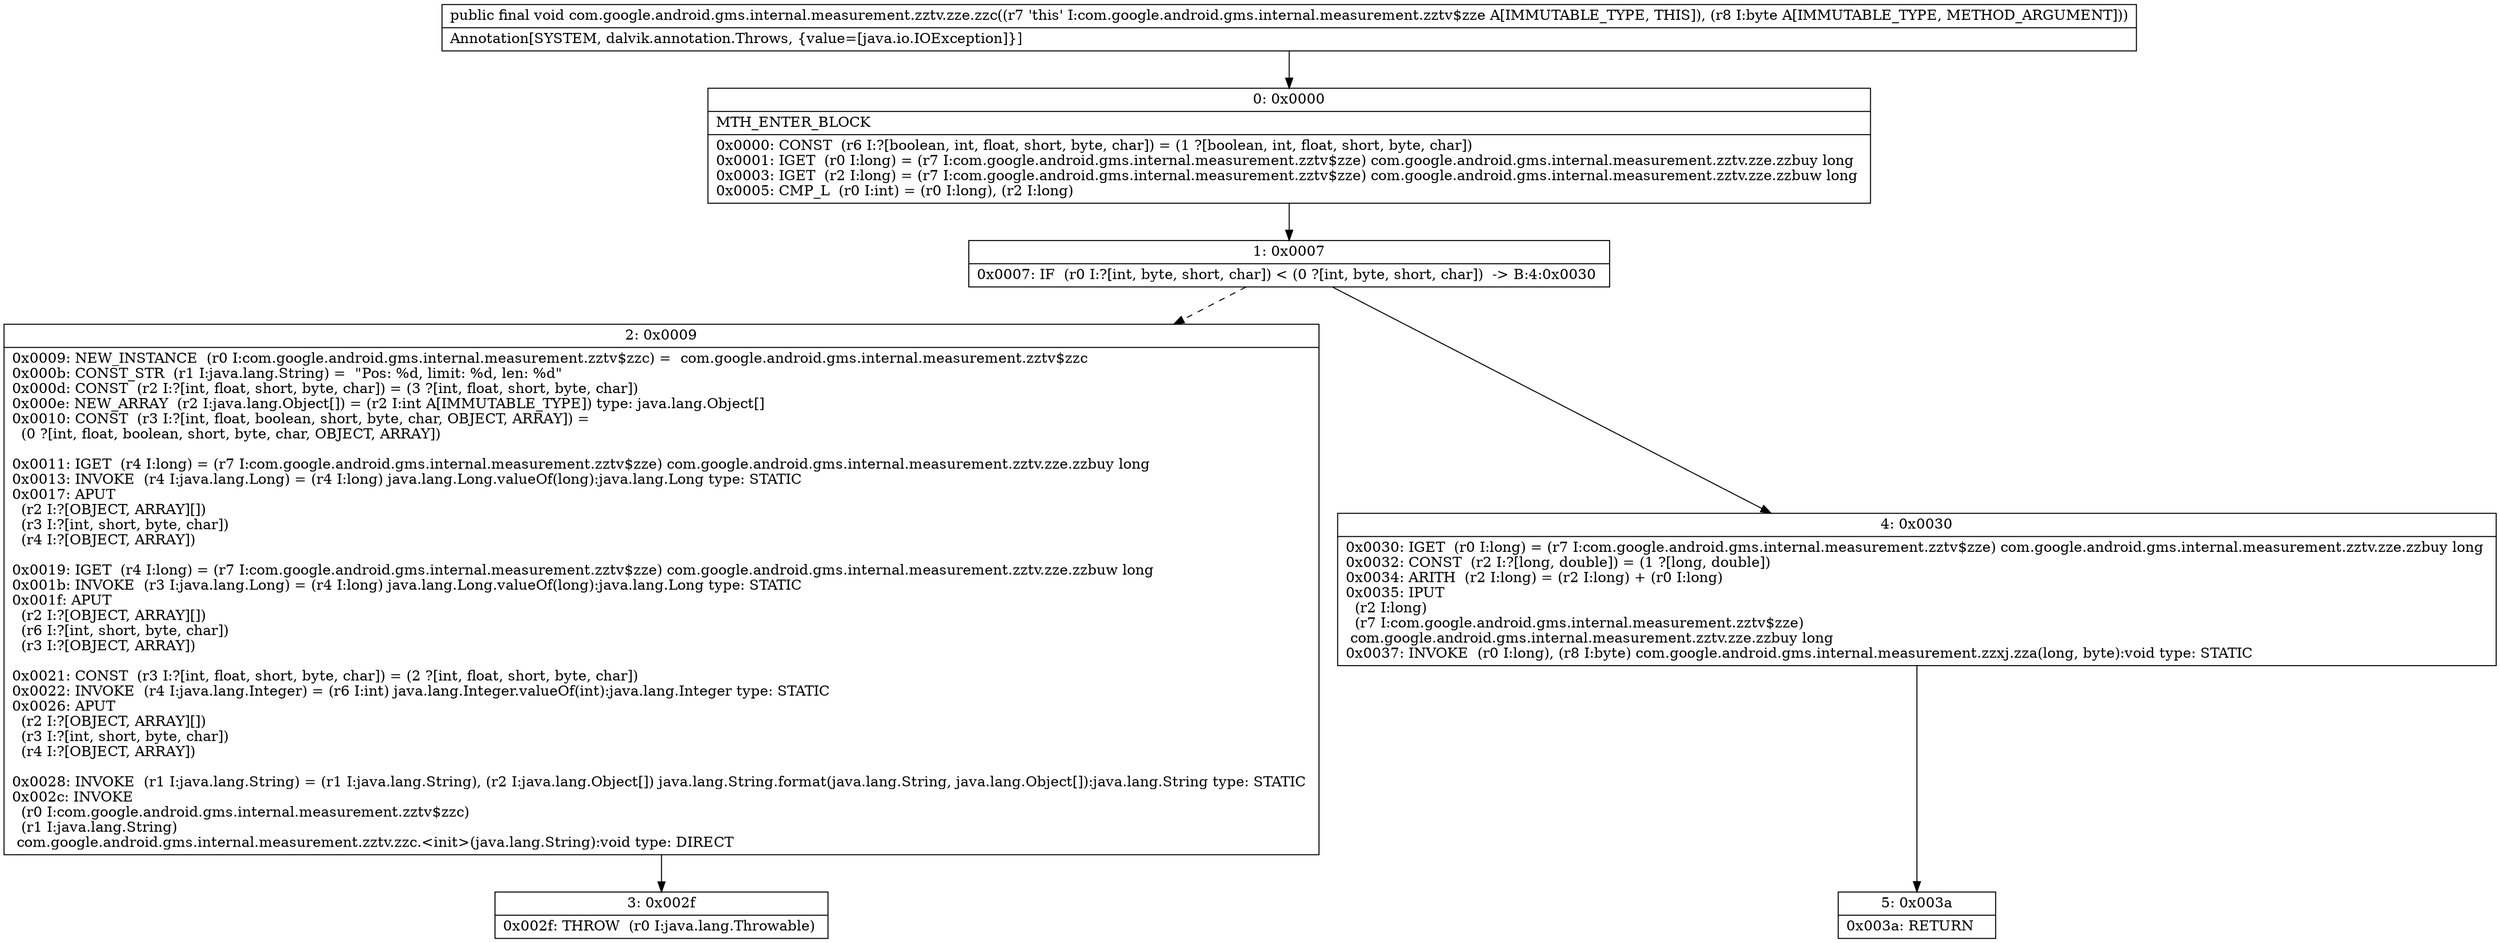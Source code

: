 digraph "CFG forcom.google.android.gms.internal.measurement.zztv.zze.zzc(B)V" {
Node_0 [shape=record,label="{0\:\ 0x0000|MTH_ENTER_BLOCK\l|0x0000: CONST  (r6 I:?[boolean, int, float, short, byte, char]) = (1 ?[boolean, int, float, short, byte, char]) \l0x0001: IGET  (r0 I:long) = (r7 I:com.google.android.gms.internal.measurement.zztv$zze) com.google.android.gms.internal.measurement.zztv.zze.zzbuy long \l0x0003: IGET  (r2 I:long) = (r7 I:com.google.android.gms.internal.measurement.zztv$zze) com.google.android.gms.internal.measurement.zztv.zze.zzbuw long \l0x0005: CMP_L  (r0 I:int) = (r0 I:long), (r2 I:long) \l}"];
Node_1 [shape=record,label="{1\:\ 0x0007|0x0007: IF  (r0 I:?[int, byte, short, char]) \< (0 ?[int, byte, short, char])  \-\> B:4:0x0030 \l}"];
Node_2 [shape=record,label="{2\:\ 0x0009|0x0009: NEW_INSTANCE  (r0 I:com.google.android.gms.internal.measurement.zztv$zzc) =  com.google.android.gms.internal.measurement.zztv$zzc \l0x000b: CONST_STR  (r1 I:java.lang.String) =  \"Pos: %d, limit: %d, len: %d\" \l0x000d: CONST  (r2 I:?[int, float, short, byte, char]) = (3 ?[int, float, short, byte, char]) \l0x000e: NEW_ARRAY  (r2 I:java.lang.Object[]) = (r2 I:int A[IMMUTABLE_TYPE]) type: java.lang.Object[] \l0x0010: CONST  (r3 I:?[int, float, boolean, short, byte, char, OBJECT, ARRAY]) = \l  (0 ?[int, float, boolean, short, byte, char, OBJECT, ARRAY])\l \l0x0011: IGET  (r4 I:long) = (r7 I:com.google.android.gms.internal.measurement.zztv$zze) com.google.android.gms.internal.measurement.zztv.zze.zzbuy long \l0x0013: INVOKE  (r4 I:java.lang.Long) = (r4 I:long) java.lang.Long.valueOf(long):java.lang.Long type: STATIC \l0x0017: APUT  \l  (r2 I:?[OBJECT, ARRAY][])\l  (r3 I:?[int, short, byte, char])\l  (r4 I:?[OBJECT, ARRAY])\l \l0x0019: IGET  (r4 I:long) = (r7 I:com.google.android.gms.internal.measurement.zztv$zze) com.google.android.gms.internal.measurement.zztv.zze.zzbuw long \l0x001b: INVOKE  (r3 I:java.lang.Long) = (r4 I:long) java.lang.Long.valueOf(long):java.lang.Long type: STATIC \l0x001f: APUT  \l  (r2 I:?[OBJECT, ARRAY][])\l  (r6 I:?[int, short, byte, char])\l  (r3 I:?[OBJECT, ARRAY])\l \l0x0021: CONST  (r3 I:?[int, float, short, byte, char]) = (2 ?[int, float, short, byte, char]) \l0x0022: INVOKE  (r4 I:java.lang.Integer) = (r6 I:int) java.lang.Integer.valueOf(int):java.lang.Integer type: STATIC \l0x0026: APUT  \l  (r2 I:?[OBJECT, ARRAY][])\l  (r3 I:?[int, short, byte, char])\l  (r4 I:?[OBJECT, ARRAY])\l \l0x0028: INVOKE  (r1 I:java.lang.String) = (r1 I:java.lang.String), (r2 I:java.lang.Object[]) java.lang.String.format(java.lang.String, java.lang.Object[]):java.lang.String type: STATIC \l0x002c: INVOKE  \l  (r0 I:com.google.android.gms.internal.measurement.zztv$zzc)\l  (r1 I:java.lang.String)\l com.google.android.gms.internal.measurement.zztv.zzc.\<init\>(java.lang.String):void type: DIRECT \l}"];
Node_3 [shape=record,label="{3\:\ 0x002f|0x002f: THROW  (r0 I:java.lang.Throwable) \l}"];
Node_4 [shape=record,label="{4\:\ 0x0030|0x0030: IGET  (r0 I:long) = (r7 I:com.google.android.gms.internal.measurement.zztv$zze) com.google.android.gms.internal.measurement.zztv.zze.zzbuy long \l0x0032: CONST  (r2 I:?[long, double]) = (1 ?[long, double]) \l0x0034: ARITH  (r2 I:long) = (r2 I:long) + (r0 I:long) \l0x0035: IPUT  \l  (r2 I:long)\l  (r7 I:com.google.android.gms.internal.measurement.zztv$zze)\l com.google.android.gms.internal.measurement.zztv.zze.zzbuy long \l0x0037: INVOKE  (r0 I:long), (r8 I:byte) com.google.android.gms.internal.measurement.zzxj.zza(long, byte):void type: STATIC \l}"];
Node_5 [shape=record,label="{5\:\ 0x003a|0x003a: RETURN   \l}"];
MethodNode[shape=record,label="{public final void com.google.android.gms.internal.measurement.zztv.zze.zzc((r7 'this' I:com.google.android.gms.internal.measurement.zztv$zze A[IMMUTABLE_TYPE, THIS]), (r8 I:byte A[IMMUTABLE_TYPE, METHOD_ARGUMENT]))  | Annotation[SYSTEM, dalvik.annotation.Throws, \{value=[java.io.IOException]\}]\l}"];
MethodNode -> Node_0;
Node_0 -> Node_1;
Node_1 -> Node_2[style=dashed];
Node_1 -> Node_4;
Node_2 -> Node_3;
Node_4 -> Node_5;
}


